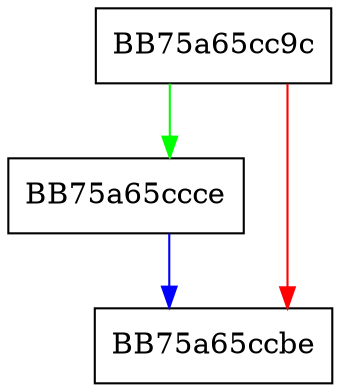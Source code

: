 digraph check_exe_breakpoints {
  node [shape="box"];
  graph [splines=ortho];
  BB75a65cc9c -> BB75a65ccce [color="green"];
  BB75a65cc9c -> BB75a65ccbe [color="red"];
  BB75a65ccce -> BB75a65ccbe [color="blue"];
}